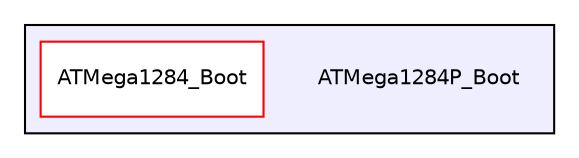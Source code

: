digraph "ATMega1284P_Boot" {
  compound=true
  node [ fontsize="10", fontname="Helvetica"];
  edge [ labelfontsize="10", labelfontname="Helvetica"];
  subgraph clusterdir_0b06bee15cc5fccdb3c2c35944938f24 {
    graph [ bgcolor="#eeeeff", pencolor="black", label="" URL="dir_0b06bee15cc5fccdb3c2c35944938f24.html"];
    dir_0b06bee15cc5fccdb3c2c35944938f24 [shape=plaintext label="ATMega1284P_Boot"];
    dir_935e96d6e2feabcb9e0ceea016a3be1d [shape=box label="ATMega1284_Boot" color="red" fillcolor="white" style="filled" URL="dir_935e96d6e2feabcb9e0ceea016a3be1d.html"];
  }
}
